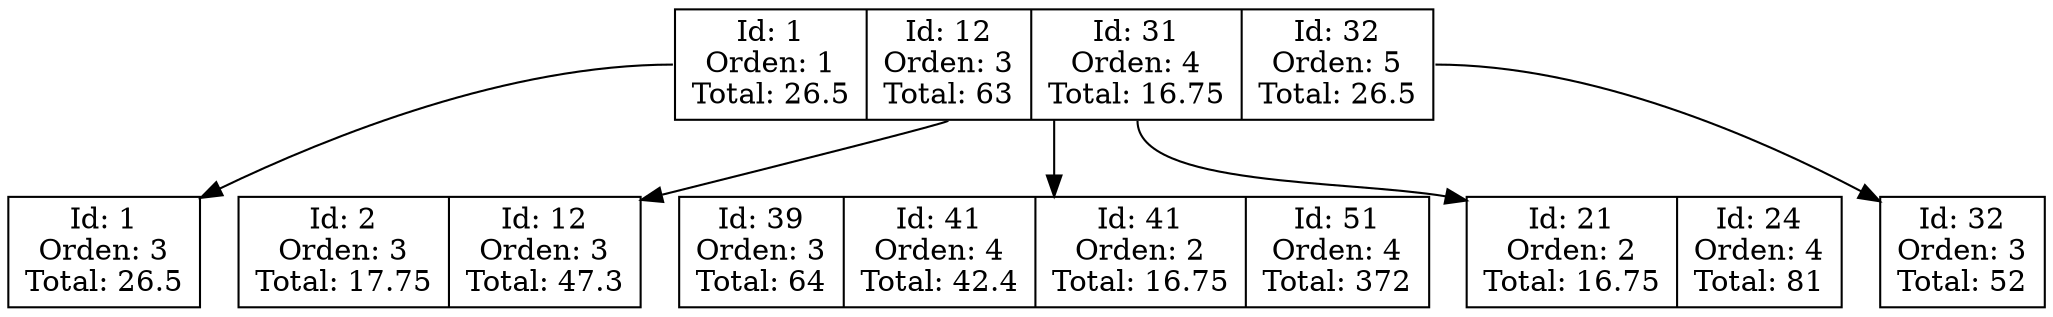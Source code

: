 digraph G {
node [shape=record];
node0 [label="<f0>Id: 1\nOrden: 1\nTotal: 26.5|<f1>Id: 12\nOrden: 3\nTotal: 63|<f2>Id: 31\nOrden: 4\nTotal: 16.75|<f3>Id: 32\nOrden: 5\nTotal: 26.5"];
node0:f0 -> node1;
node1 [label="<f0>Id: 1\nOrden: 3\nTotal: 26.5"];
node0:f1 -> node2;
node2 [label="<f0>Id: 2\nOrden: 3\nTotal: 17.75|<f1>Id: 12\nOrden: 3\nTotal: 47.3"];
node0:f2 -> node3;
node3 [label="<f0>Id: 21\nOrden: 2\nTotal: 16.75|<f1>Id: 24\nOrden: 4\nTotal: 81"];
node0:f3 -> node4;
node4 [label="<f0>Id: 32\nOrden: 3\nTotal: 52"];
node0:f4 -> node5;
node5 [label="<f0>Id: 39\nOrden: 3\nTotal: 64|<f1>Id: 41\nOrden: 4\nTotal: 42.4|<f2>Id: 41\nOrden: 2\nTotal: 16.75|<f3>Id: 51\nOrden: 4\nTotal: 372"];
}